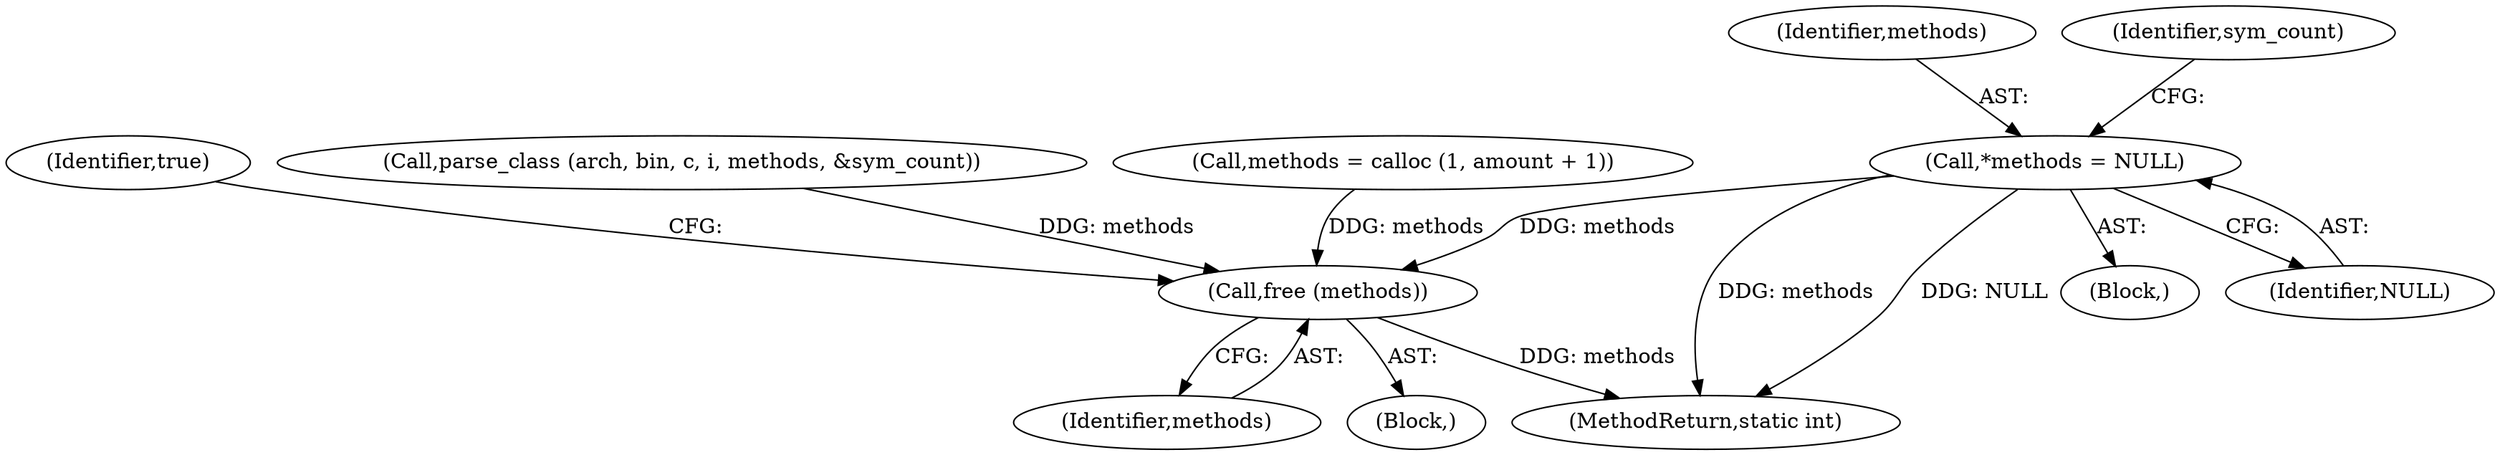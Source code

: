 digraph "0_radare2_ead645853a63bf83d8386702cad0cf23b31d7eeb@pointer" {
"1000114" [label="(Call,*methods = NULL)"];
"1000613" [label="(Call,free (methods))"];
"1000614" [label="(Identifier,methods)"];
"1000617" [label="(MethodReturn,static int)"];
"1000374" [label="(Block,)"];
"1000616" [label="(Identifier,true)"];
"1000360" [label="(Call,parse_class (arch, bin, c, i, methods, &sym_count))"];
"1000312" [label="(Call,methods = calloc (1, amount + 1))"];
"1000114" [label="(Call,*methods = NULL)"];
"1000105" [label="(Block,)"];
"1000115" [label="(Identifier,methods)"];
"1000116" [label="(Identifier,NULL)"];
"1000119" [label="(Identifier,sym_count)"];
"1000613" [label="(Call,free (methods))"];
"1000114" -> "1000105"  [label="AST: "];
"1000114" -> "1000116"  [label="CFG: "];
"1000115" -> "1000114"  [label="AST: "];
"1000116" -> "1000114"  [label="AST: "];
"1000119" -> "1000114"  [label="CFG: "];
"1000114" -> "1000617"  [label="DDG: methods"];
"1000114" -> "1000617"  [label="DDG: NULL"];
"1000114" -> "1000613"  [label="DDG: methods"];
"1000613" -> "1000374"  [label="AST: "];
"1000613" -> "1000614"  [label="CFG: "];
"1000614" -> "1000613"  [label="AST: "];
"1000616" -> "1000613"  [label="CFG: "];
"1000613" -> "1000617"  [label="DDG: methods"];
"1000360" -> "1000613"  [label="DDG: methods"];
"1000312" -> "1000613"  [label="DDG: methods"];
}
